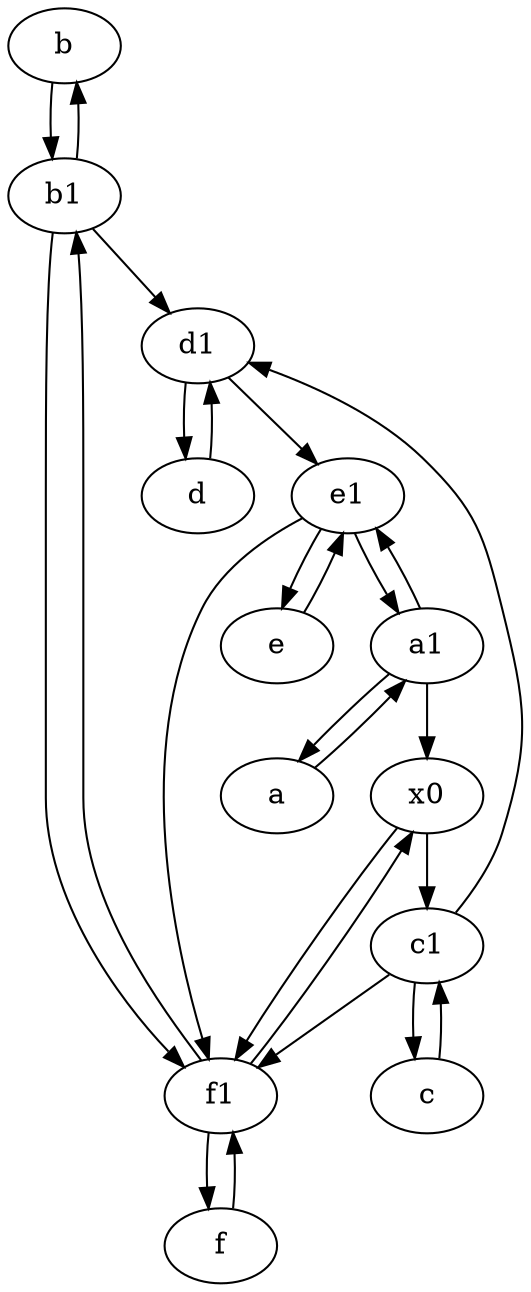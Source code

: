 digraph  {
	b [pos="50,20!"];
	c1 [pos="30,15!"];
	x0;
	a [pos="40,10!"];
	f [pos="15,45!"];
	e1 [pos="25,45!"];
	b1 [pos="45,20!"];
	d [pos="20,30!"];
	a1 [pos="40,15!"];
	f1;
	e [pos="30,50!"];
	d1 [pos="25,30!"];
	c [pos="20,10!"];
	f1 -> f;
	c1 -> d1;
	b1 -> b;
	e1 -> a1;
	d1 -> e1;
	f -> f1;
	a1 -> e1;
	a1 -> x0;
	b1 -> d1;
	e -> e1;
	c1 -> f1;
	d -> d1;
	d1 -> d;
	a1 -> a;
	e1 -> e;
	c -> c1;
	c1 -> c;
	b1 -> f1;
	f1 -> b1;
	a -> a1;
	x0 -> c1;
	f1 -> x0;
	e1 -> f1;
	x0 -> f1;
	b -> b1;

	}